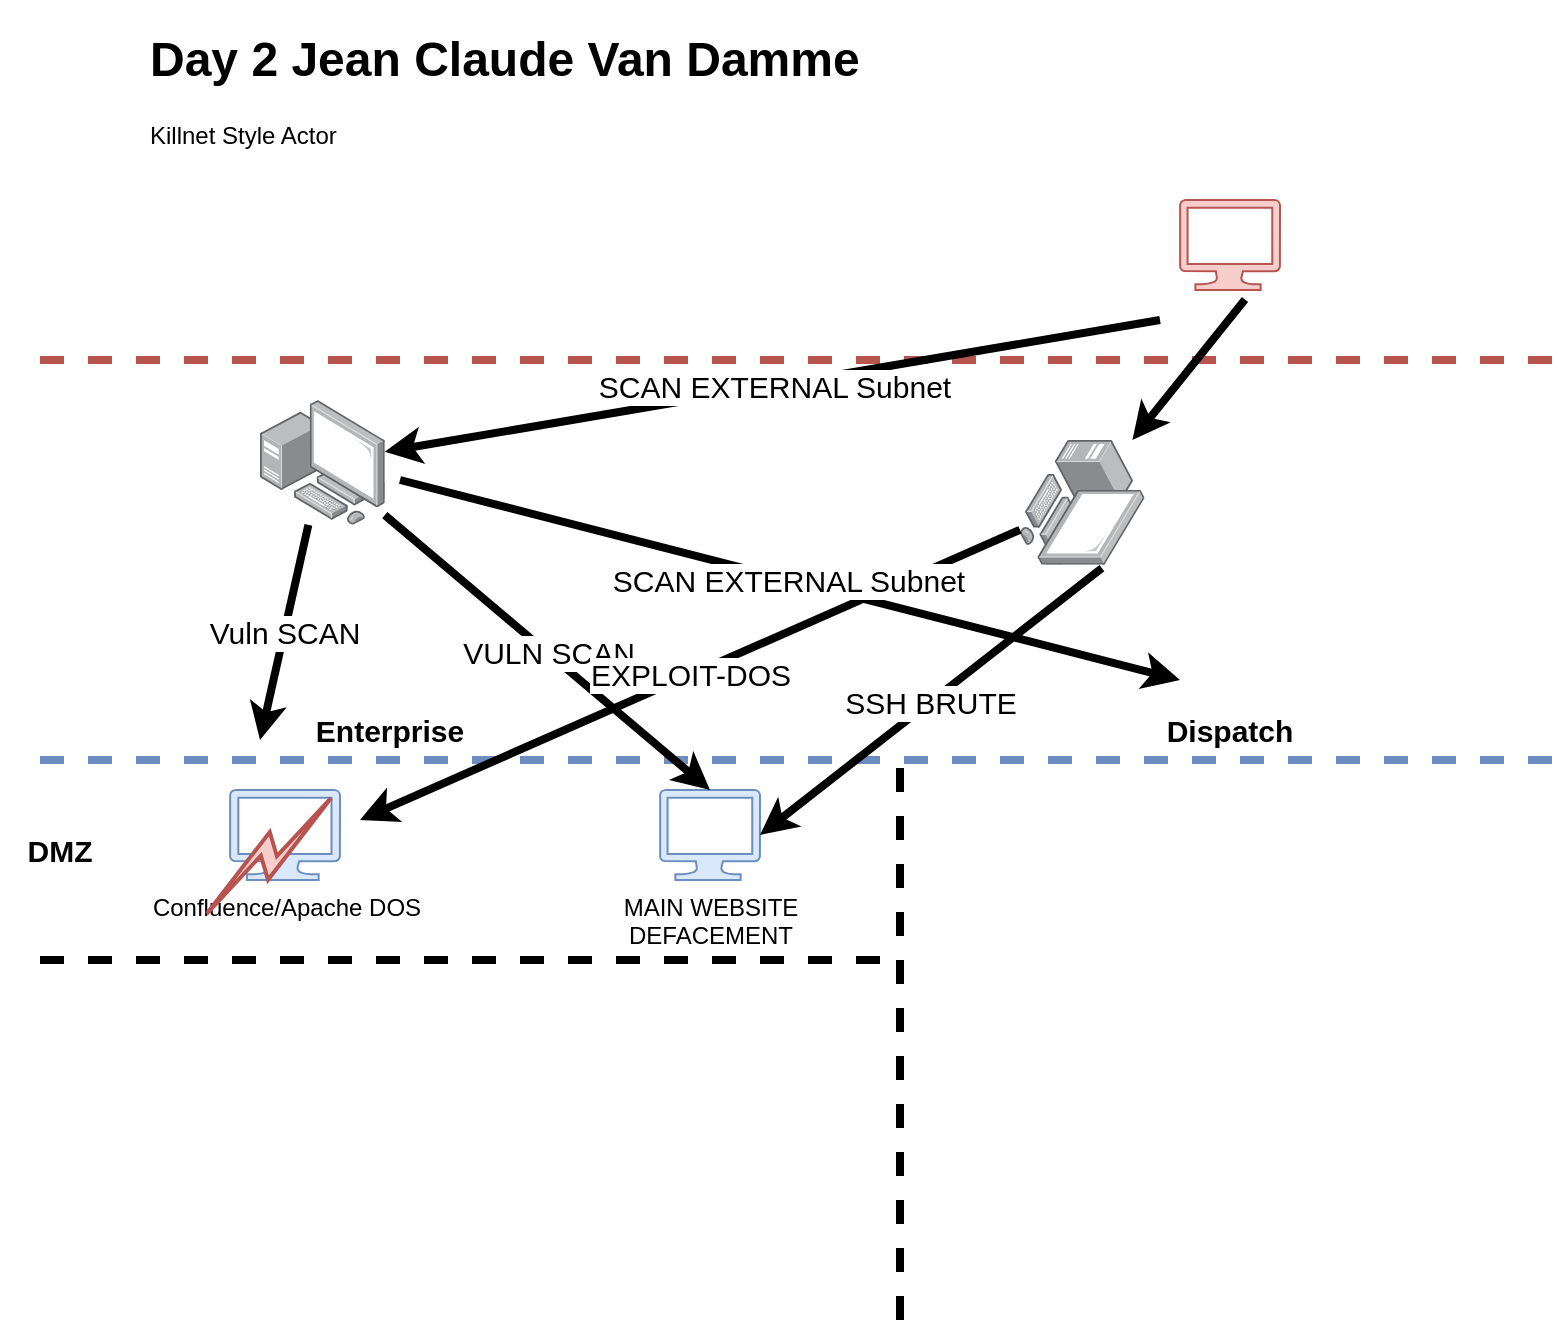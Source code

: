 <mxfile version="20.8.11" type="github">
  <diagram name="Page-1" id="MyXwGwm1nqH-So8XLyJG">
    <mxGraphModel dx="1411" dy="828" grid="1" gridSize="10" guides="1" tooltips="1" connect="1" arrows="1" fold="1" page="1" pageScale="1" pageWidth="850" pageHeight="1100" math="0" shadow="0">
      <root>
        <mxCell id="0" />
        <mxCell id="1" parent="0" />
        <mxCell id="Oglcahsu3CRgRb8vvTDw-2" value="&lt;h1&gt;Day 2 Jean Claude Van Damme&lt;/h1&gt;&lt;p&gt;Killnet Style Actor&lt;/p&gt;" style="text;html=1;strokeColor=none;fillColor=none;spacing=5;spacingTop=-20;whiteSpace=wrap;overflow=hidden;rounded=0;" vertex="1" parent="1">
          <mxGeometry x="90" y="70" width="490" height="120" as="geometry" />
        </mxCell>
        <mxCell id="Oglcahsu3CRgRb8vvTDw-3" value="" style="endArrow=none;dashed=1;html=1;rounded=0;fillColor=#dae8fc;strokeColor=#6c8ebf;strokeWidth=4;" edge="1" parent="1">
          <mxGeometry width="50" height="50" relative="1" as="geometry">
            <mxPoint x="40" y="440" as="sourcePoint" />
            <mxPoint x="800" y="440" as="targetPoint" />
          </mxGeometry>
        </mxCell>
        <mxCell id="Oglcahsu3CRgRb8vvTDw-4" value="" style="endArrow=none;dashed=1;html=1;rounded=0;fillColor=#f8cecc;strokeColor=#b85450;strokeWidth=4;" edge="1" parent="1">
          <mxGeometry width="50" height="50" relative="1" as="geometry">
            <mxPoint x="40" y="240" as="sourcePoint" />
            <mxPoint x="800" y="240" as="targetPoint" />
          </mxGeometry>
        </mxCell>
        <mxCell id="Oglcahsu3CRgRb8vvTDw-5" value="" style="verticalLabelPosition=bottom;html=1;verticalAlign=top;align=center;strokeColor=#b85450;fillColor=#f8cecc;shape=mxgraph.azure.computer;pointerEvents=1;" vertex="1" parent="1">
          <mxGeometry x="610" y="160" width="50" height="45" as="geometry" />
        </mxCell>
        <mxCell id="Oglcahsu3CRgRb8vvTDw-6" value="" style="endArrow=none;dashed=1;html=1;rounded=0;strokeWidth=4;" edge="1" parent="1">
          <mxGeometry width="50" height="50" relative="1" as="geometry">
            <mxPoint x="40" y="540" as="sourcePoint" />
            <mxPoint x="470" y="540" as="targetPoint" />
          </mxGeometry>
        </mxCell>
        <mxCell id="Oglcahsu3CRgRb8vvTDw-7" value="&lt;font style=&quot;font-size: 15px;&quot;&gt;&lt;b&gt;DMZ&lt;/b&gt;&lt;/font&gt;" style="text;html=1;strokeColor=none;fillColor=none;align=center;verticalAlign=middle;whiteSpace=wrap;rounded=0;" vertex="1" parent="1">
          <mxGeometry x="20" y="470" width="60" height="30" as="geometry" />
        </mxCell>
        <mxCell id="Oglcahsu3CRgRb8vvTDw-8" value="Confluence/Apache DOS" style="verticalLabelPosition=bottom;html=1;verticalAlign=top;align=center;strokeColor=#6c8ebf;fillColor=#dae8fc;shape=mxgraph.azure.computer;pointerEvents=1;" vertex="1" parent="1">
          <mxGeometry x="135" y="455" width="55" height="45" as="geometry" />
        </mxCell>
        <mxCell id="Oglcahsu3CRgRb8vvTDw-9" value="" style="endArrow=none;dashed=1;html=1;rounded=0;strokeWidth=4;fontSize=15;" edge="1" parent="1">
          <mxGeometry width="50" height="50" relative="1" as="geometry">
            <mxPoint x="470" y="720" as="sourcePoint" />
            <mxPoint x="470" y="440" as="targetPoint" />
          </mxGeometry>
        </mxCell>
        <mxCell id="Oglcahsu3CRgRb8vvTDw-10" value="&lt;b&gt;Enterprise&lt;/b&gt;" style="text;html=1;strokeColor=none;fillColor=none;align=center;verticalAlign=middle;whiteSpace=wrap;rounded=0;fontSize=15;" vertex="1" parent="1">
          <mxGeometry x="185" y="410" width="60" height="30" as="geometry" />
        </mxCell>
        <mxCell id="Oglcahsu3CRgRb8vvTDw-11" value="&lt;b&gt;Dispatch&lt;br&gt;&lt;/b&gt;" style="text;html=1;strokeColor=none;fillColor=none;align=center;verticalAlign=middle;whiteSpace=wrap;rounded=0;fontSize=15;" vertex="1" parent="1">
          <mxGeometry x="605" y="410" width="60" height="30" as="geometry" />
        </mxCell>
        <mxCell id="Oglcahsu3CRgRb8vvTDw-12" value="SCAN EXTERNAL Subnet" style="endArrow=classic;html=1;rounded=0;strokeWidth=4;fontSize=15;" edge="1" parent="1" target="Oglcahsu3CRgRb8vvTDw-16">
          <mxGeometry x="-0.006" width="50" height="50" relative="1" as="geometry">
            <mxPoint x="600" y="220" as="sourcePoint" />
            <mxPoint x="400" y="330" as="targetPoint" />
            <mxPoint as="offset" />
          </mxGeometry>
        </mxCell>
        <mxCell id="Oglcahsu3CRgRb8vvTDw-14" value="MAIN WEBSITE &lt;br&gt;DEFACEMENT" style="verticalLabelPosition=bottom;html=1;verticalAlign=top;align=center;strokeColor=#6c8ebf;fillColor=#dae8fc;shape=mxgraph.azure.computer;pointerEvents=1;" vertex="1" parent="1">
          <mxGeometry x="350" y="455" width="50" height="45" as="geometry" />
        </mxCell>
        <mxCell id="Oglcahsu3CRgRb8vvTDw-15" value="Vuln SCAN" style="endArrow=classic;html=1;rounded=0;strokeWidth=4;fontSize=15;" edge="1" parent="1" source="Oglcahsu3CRgRb8vvTDw-16">
          <mxGeometry x="-0.006" width="50" height="50" relative="1" as="geometry">
            <mxPoint x="270" y="310" as="sourcePoint" />
            <mxPoint x="150" y="430" as="targetPoint" />
            <mxPoint as="offset" />
          </mxGeometry>
        </mxCell>
        <mxCell id="Oglcahsu3CRgRb8vvTDw-16" value="" style="points=[];aspect=fixed;html=1;align=center;shadow=0;dashed=0;image;image=img/lib/allied_telesis/computer_and_terminals/Personal_Computer_with_Server.svg;fontSize=15;" vertex="1" parent="1">
          <mxGeometry x="150" y="260" width="62.4" height="62.4" as="geometry" />
        </mxCell>
        <mxCell id="Oglcahsu3CRgRb8vvTDw-17" value="VULN SCAN" style="endArrow=classic;html=1;rounded=0;strokeWidth=4;fontSize=15;entryX=0.5;entryY=0;entryDx=0;entryDy=0;entryPerimeter=0;" edge="1" parent="1" source="Oglcahsu3CRgRb8vvTDw-16" target="Oglcahsu3CRgRb8vvTDw-14">
          <mxGeometry width="50" height="50" relative="1" as="geometry">
            <mxPoint x="310" y="370" as="sourcePoint" />
            <mxPoint x="350" y="430" as="targetPoint" />
          </mxGeometry>
        </mxCell>
        <mxCell id="Oglcahsu3CRgRb8vvTDw-18" value="" style="points=[];aspect=fixed;html=1;align=center;shadow=0;dashed=0;image;image=img/lib/allied_telesis/computer_and_terminals/Personal_Computer_with_Server.svg;fontSize=15;direction=south;" vertex="1" parent="1">
          <mxGeometry x="530" y="280" width="62.4" height="62.4" as="geometry" />
        </mxCell>
        <mxCell id="Oglcahsu3CRgRb8vvTDw-19" value="" style="endArrow=classic;html=1;rounded=0;strokeWidth=4;fontSize=15;exitX=0.65;exitY=1.105;exitDx=0;exitDy=0;exitPerimeter=0;" edge="1" parent="1" source="Oglcahsu3CRgRb8vvTDw-5" target="Oglcahsu3CRgRb8vvTDw-18">
          <mxGeometry width="50" height="50" relative="1" as="geometry">
            <mxPoint x="310" y="370" as="sourcePoint" />
            <mxPoint x="460" y="300" as="targetPoint" />
          </mxGeometry>
        </mxCell>
        <mxCell id="Oglcahsu3CRgRb8vvTDw-20" value="EXPLOIT-DOS" style="endArrow=classic;html=1;rounded=0;strokeWidth=4;fontSize=15;" edge="1" parent="1" source="Oglcahsu3CRgRb8vvTDw-18">
          <mxGeometry x="-0.001" width="50" height="50" relative="1" as="geometry">
            <mxPoint x="605" y="319.725" as="sourcePoint" />
            <mxPoint x="200" y="470" as="targetPoint" />
            <mxPoint as="offset" />
          </mxGeometry>
        </mxCell>
        <mxCell id="Oglcahsu3CRgRb8vvTDw-21" value="SCAN EXTERNAL Subnet" style="endArrow=classic;html=1;rounded=0;strokeWidth=4;fontSize=15;" edge="1" parent="1">
          <mxGeometry x="-0.006" width="50" height="50" relative="1" as="geometry">
            <mxPoint x="220" y="300" as="sourcePoint" />
            <mxPoint x="610" y="400" as="targetPoint" />
            <mxPoint as="offset" />
          </mxGeometry>
        </mxCell>
        <mxCell id="Oglcahsu3CRgRb8vvTDw-22" value="" style="html=1;outlineConnect=0;fillColor=#f8cecc;strokeColor=#b85450;gradientDirection=north;strokeWidth=2;shape=mxgraph.networks.comm_link_edge;html=1;rounded=0;fontSize=15;entryX=0.98;entryY=0.02;entryDx=0;entryDy=0;entryPerimeter=0;" edge="1" parent="1" target="Oglcahsu3CRgRb8vvTDw-8">
          <mxGeometry width="100" height="100" relative="1" as="geometry">
            <mxPoint x="120" y="520" as="sourcePoint" />
            <mxPoint x="220" y="420" as="targetPoint" />
            <Array as="points" />
          </mxGeometry>
        </mxCell>
        <mxCell id="Oglcahsu3CRgRb8vvTDw-23" value="SSH BRUTE" style="endArrow=classic;html=1;rounded=0;strokeWidth=4;fontSize=15;exitX=1.026;exitY=0.344;exitDx=0;exitDy=0;exitPerimeter=0;entryX=1;entryY=0.5;entryDx=0;entryDy=0;entryPerimeter=0;" edge="1" parent="1" source="Oglcahsu3CRgRb8vvTDw-18" target="Oglcahsu3CRgRb8vvTDw-14">
          <mxGeometry width="50" height="50" relative="1" as="geometry">
            <mxPoint x="270" y="470" as="sourcePoint" />
            <mxPoint x="320" y="420" as="targetPoint" />
          </mxGeometry>
        </mxCell>
      </root>
    </mxGraphModel>
  </diagram>
</mxfile>
